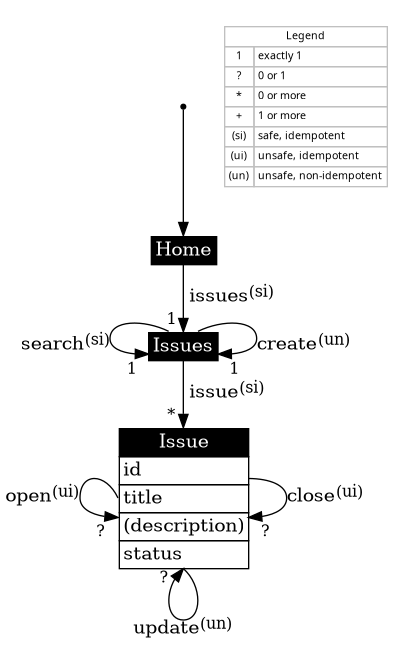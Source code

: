 @startuml

digraph structs {
    graph [
    splines=true;
    sep="+25,25";  
    overlap=scalexy;
    nodesep=0.4;
    ]

    node [shape = point ]; start
    node [
    shape=plain 
    nodesep=.15 
    color="white" 
    margin=0 
    height=0 
    width=0
    ]

    subgraph cluster_0 {
        graph [style=invis;]

        node [
        fontsize=8 
        fontname="tahoma"
        ];

        legend [label=<
        <TABLE BORDER="0" CELLBORDER="1" CELLSPACING="0" COLOR="gray">
        <TR><TD COLSPAN="2">Legend</TD></TR>
        <TR><TD>1</TD><TD ALIGN="LEFT">exactly 1</TD></TR>
        <TR><TD>?</TD><TD ALIGN="LEFT">0 or 1</TD></TR>
        <TR><TD>*</TD><TD ALIGN="LEFT">0 or more</TD></TR>
        <TR><TD>+</TD><TD ALIGN="LEFT">1 or more</TD></TR>
        <TR><TD>(si)</TD><TD ALIGN="LEFT">safe, idempotent</TD></TR>
        <TR><TD>(ui)</TD><TD ALIGN="LEFT">unsafe, idempotent</TD></TR>
        <TR><TD>(un)</TD><TD ALIGN="LEFT">unsafe, non-idempotent</TD></TR>
        </TABLE>>];
    }

    subgraph cluster_1 {
        graph [style=invis;]

        home [label=<
        <TABLE BORDER="0" CELLBORDER="1" CELLSPACING="0" COLOR="black">
        <TR><TD bgcolor="black"><font color="white">Home</font></TD></TR>
        </TABLE>>];

        issues [label=<
        <TABLE BORDER="0" CELLBORDER="1" CELLSPACING="0" COLOR="black">
        <TR><TD bgcolor="black"><font color="white">Issues</font></TD></TR>
        </TABLE>>];

        issue [label=<
        <TABLE BORDER="0" CELLBORDER="1" CELLSPACING="0" COLOR="black">
        <TR><TD bgcolor="black"><font color="white">Issue</font></TD></TR>
        <TR><TD ALIGN="LEFT">id</TD></TR>
        <TR><TD ALIGN="LEFT">title</TD></TR>
        <TR><TD ALIGN="LEFT">(description)</TD></TR>
        <TR><TD ALIGN="LEFT">status</TD></TR>
        </TABLE>>];
    }

    start -> home
    home -> issues [label=< issues<sup>(si)</sup>>, headlabel=<<sub>1</sub>>, labelangle=35, labeldistance=1.5]

    issues:nw -> issues [label=<search<sup>(si)</sup>>, headlabel=<<sub>1</sub>>, labelangle=35, labeldistance=1.5]
    issues:ne -> issues [label=<create<sup>(un)</sup>>, headlabel=<<sub>1</sub>>, labelangle=-35, labeldistance=1.5]
    
    issues -> issue [label=< issue<sup>(si)</sup>>, headlabel=<<sub>*</sub>>, labelangle=35, labeldistance=1.5]

    issue:w -> issue [label=<open<sup>(ui)</sup>>, headlabel=<<sub>?</sub>>, labelangle=35, labeldistance=1.5]
    issue -> issue [label=<close<sup>(ui)</sup>>, headlabel=<<sub>?</sub>>, labelangle=-35, labeldistance=1.5]
    issue:s -> issue:s [label=<update<sup>(un)</sup>>, headlabel=<<sub>?</sub>>, labelangle=-35, labeldistance=1.5]
}

@enduml